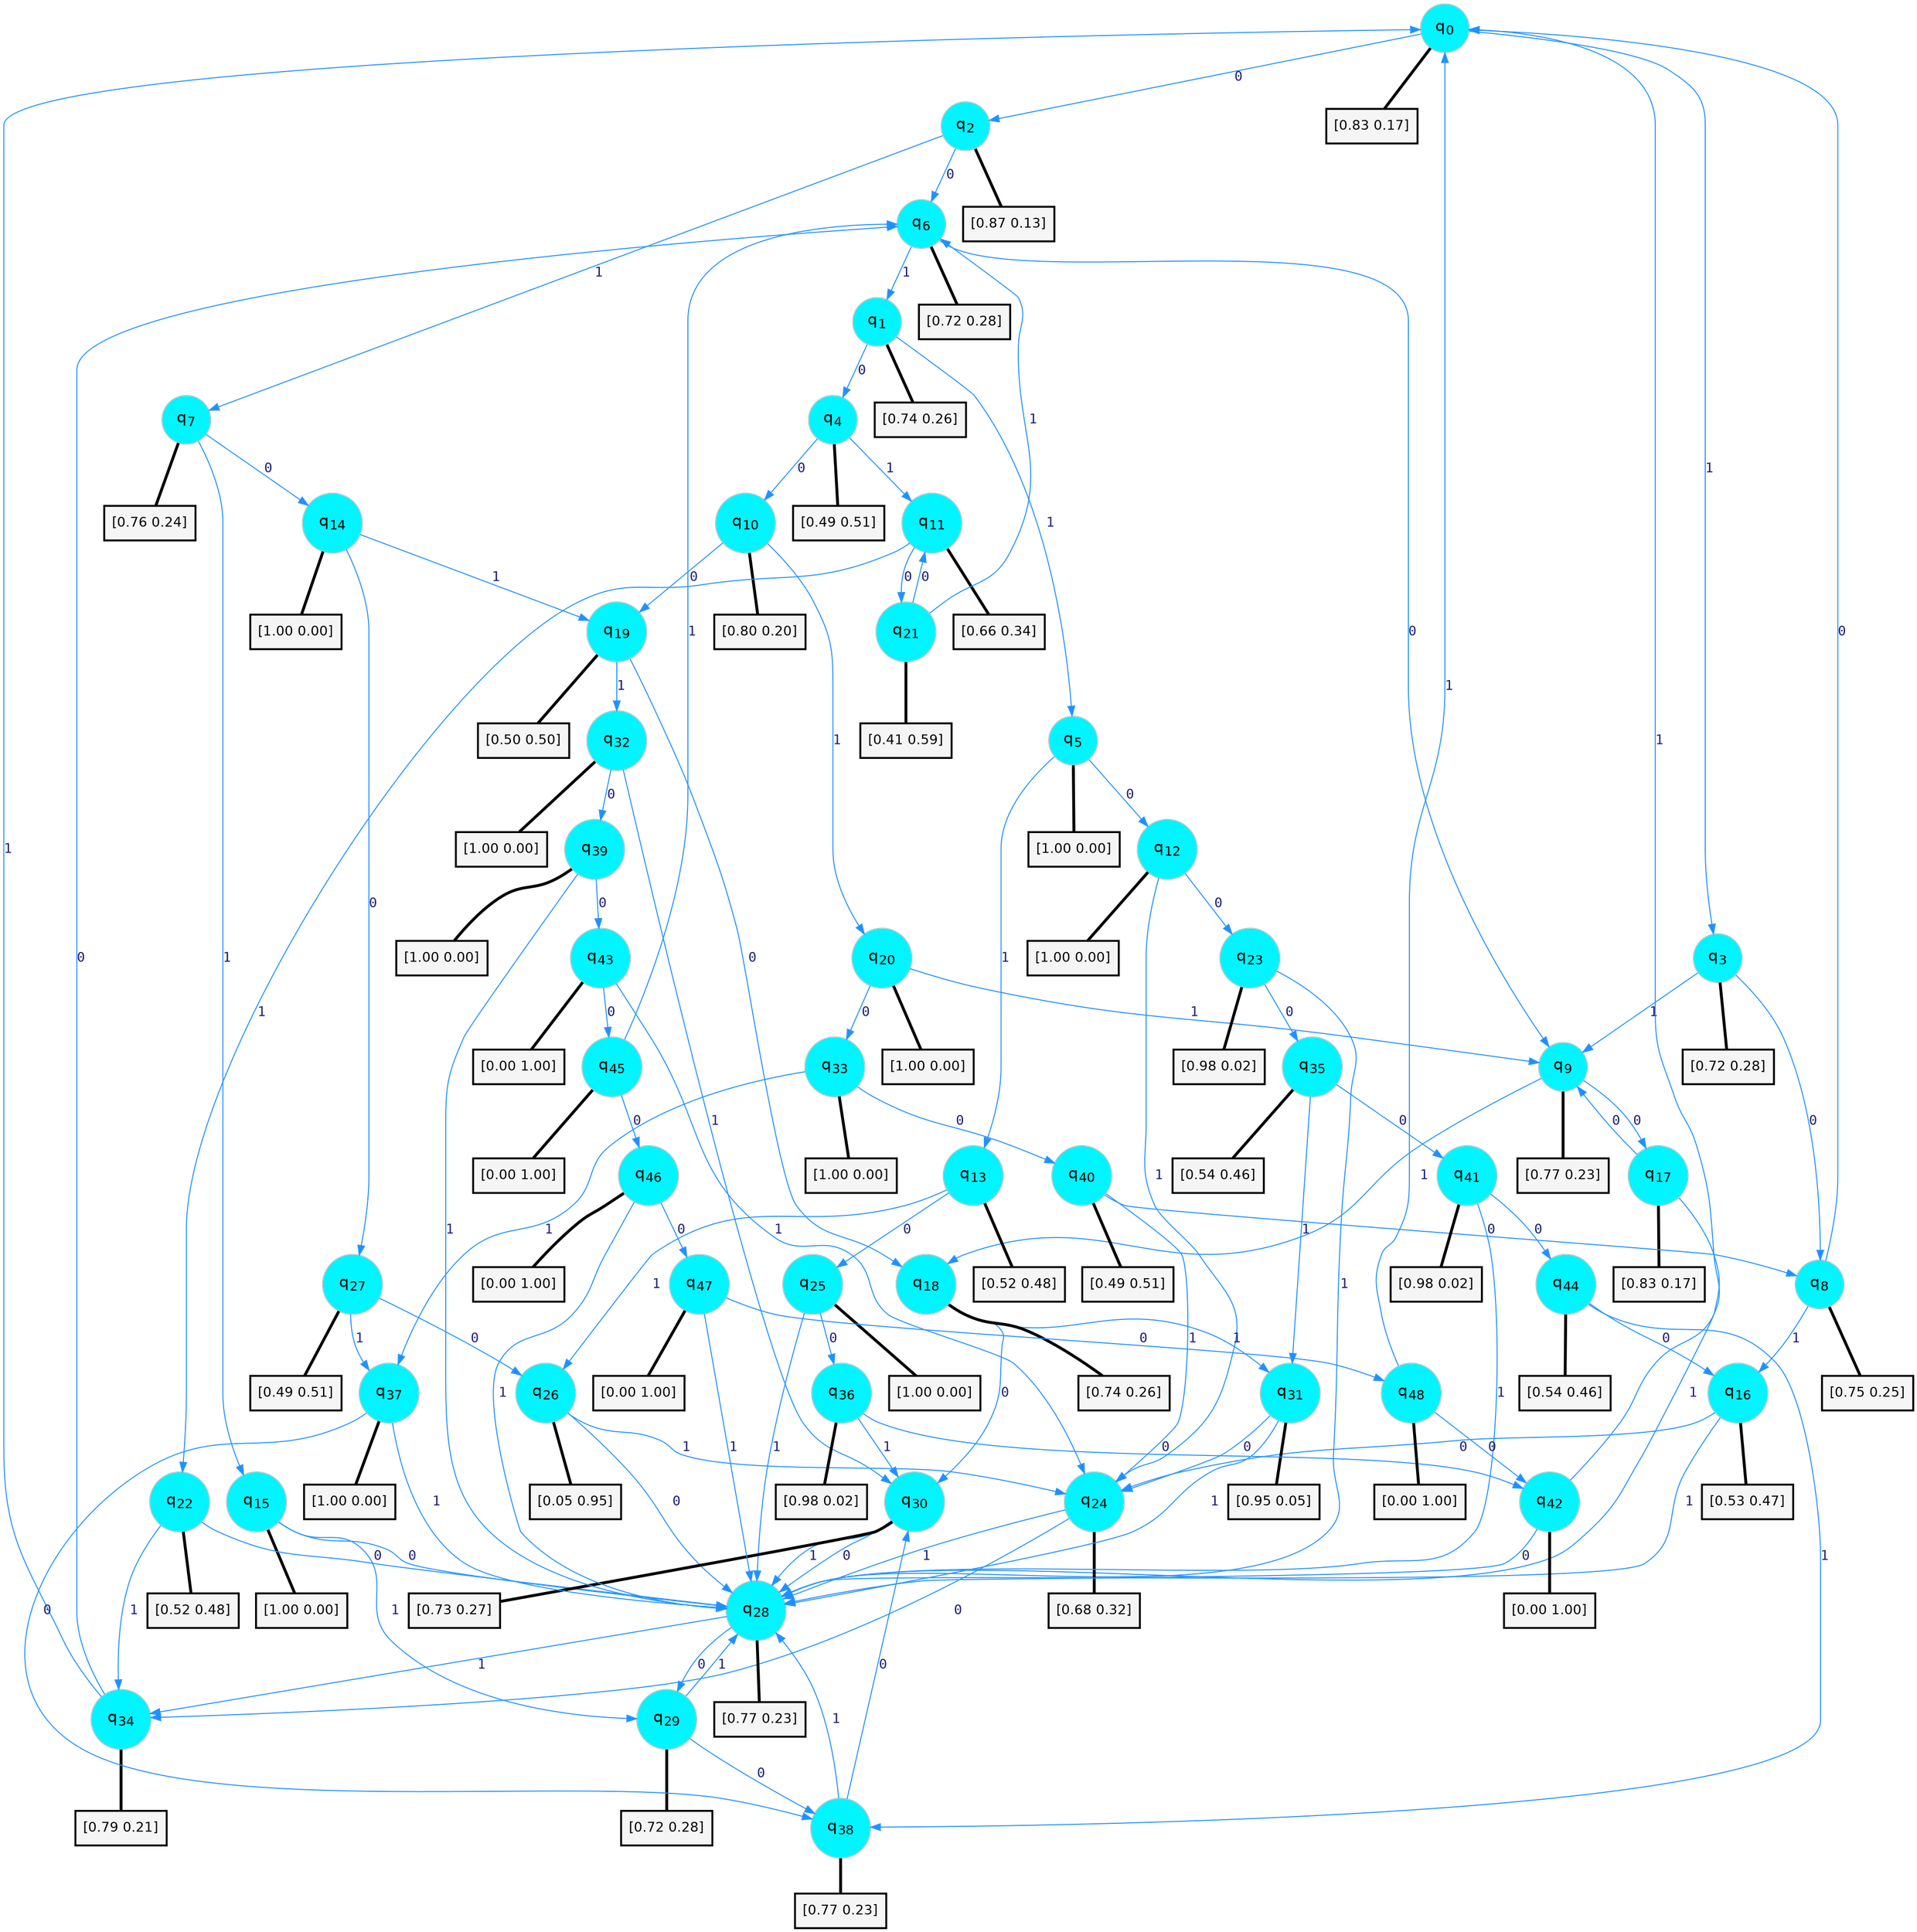 digraph G {
graph [
bgcolor=transparent, dpi=300, rankdir=TD, size="40,25"];
node [
color=gray, fillcolor=turquoise1, fontcolor=black, fontname=Helvetica, fontsize=16, fontweight=bold, shape=circle, style=filled];
edge [
arrowsize=1, color=dodgerblue1, fontcolor=midnightblue, fontname=courier, fontweight=bold, penwidth=1, style=solid, weight=20];
0[label=<q<SUB>0</SUB>>];
1[label=<q<SUB>1</SUB>>];
2[label=<q<SUB>2</SUB>>];
3[label=<q<SUB>3</SUB>>];
4[label=<q<SUB>4</SUB>>];
5[label=<q<SUB>5</SUB>>];
6[label=<q<SUB>6</SUB>>];
7[label=<q<SUB>7</SUB>>];
8[label=<q<SUB>8</SUB>>];
9[label=<q<SUB>9</SUB>>];
10[label=<q<SUB>10</SUB>>];
11[label=<q<SUB>11</SUB>>];
12[label=<q<SUB>12</SUB>>];
13[label=<q<SUB>13</SUB>>];
14[label=<q<SUB>14</SUB>>];
15[label=<q<SUB>15</SUB>>];
16[label=<q<SUB>16</SUB>>];
17[label=<q<SUB>17</SUB>>];
18[label=<q<SUB>18</SUB>>];
19[label=<q<SUB>19</SUB>>];
20[label=<q<SUB>20</SUB>>];
21[label=<q<SUB>21</SUB>>];
22[label=<q<SUB>22</SUB>>];
23[label=<q<SUB>23</SUB>>];
24[label=<q<SUB>24</SUB>>];
25[label=<q<SUB>25</SUB>>];
26[label=<q<SUB>26</SUB>>];
27[label=<q<SUB>27</SUB>>];
28[label=<q<SUB>28</SUB>>];
29[label=<q<SUB>29</SUB>>];
30[label=<q<SUB>30</SUB>>];
31[label=<q<SUB>31</SUB>>];
32[label=<q<SUB>32</SUB>>];
33[label=<q<SUB>33</SUB>>];
34[label=<q<SUB>34</SUB>>];
35[label=<q<SUB>35</SUB>>];
36[label=<q<SUB>36</SUB>>];
37[label=<q<SUB>37</SUB>>];
38[label=<q<SUB>38</SUB>>];
39[label=<q<SUB>39</SUB>>];
40[label=<q<SUB>40</SUB>>];
41[label=<q<SUB>41</SUB>>];
42[label=<q<SUB>42</SUB>>];
43[label=<q<SUB>43</SUB>>];
44[label=<q<SUB>44</SUB>>];
45[label=<q<SUB>45</SUB>>];
46[label=<q<SUB>46</SUB>>];
47[label=<q<SUB>47</SUB>>];
48[label=<q<SUB>48</SUB>>];
49[label="[0.83 0.17]", shape=box,fontcolor=black, fontname=Helvetica, fontsize=14, penwidth=2, fillcolor=whitesmoke,color=black];
50[label="[0.74 0.26]", shape=box,fontcolor=black, fontname=Helvetica, fontsize=14, penwidth=2, fillcolor=whitesmoke,color=black];
51[label="[0.87 0.13]", shape=box,fontcolor=black, fontname=Helvetica, fontsize=14, penwidth=2, fillcolor=whitesmoke,color=black];
52[label="[0.72 0.28]", shape=box,fontcolor=black, fontname=Helvetica, fontsize=14, penwidth=2, fillcolor=whitesmoke,color=black];
53[label="[0.49 0.51]", shape=box,fontcolor=black, fontname=Helvetica, fontsize=14, penwidth=2, fillcolor=whitesmoke,color=black];
54[label="[1.00 0.00]", shape=box,fontcolor=black, fontname=Helvetica, fontsize=14, penwidth=2, fillcolor=whitesmoke,color=black];
55[label="[0.72 0.28]", shape=box,fontcolor=black, fontname=Helvetica, fontsize=14, penwidth=2, fillcolor=whitesmoke,color=black];
56[label="[0.76 0.24]", shape=box,fontcolor=black, fontname=Helvetica, fontsize=14, penwidth=2, fillcolor=whitesmoke,color=black];
57[label="[0.75 0.25]", shape=box,fontcolor=black, fontname=Helvetica, fontsize=14, penwidth=2, fillcolor=whitesmoke,color=black];
58[label="[0.77 0.23]", shape=box,fontcolor=black, fontname=Helvetica, fontsize=14, penwidth=2, fillcolor=whitesmoke,color=black];
59[label="[0.80 0.20]", shape=box,fontcolor=black, fontname=Helvetica, fontsize=14, penwidth=2, fillcolor=whitesmoke,color=black];
60[label="[0.66 0.34]", shape=box,fontcolor=black, fontname=Helvetica, fontsize=14, penwidth=2, fillcolor=whitesmoke,color=black];
61[label="[1.00 0.00]", shape=box,fontcolor=black, fontname=Helvetica, fontsize=14, penwidth=2, fillcolor=whitesmoke,color=black];
62[label="[0.52 0.48]", shape=box,fontcolor=black, fontname=Helvetica, fontsize=14, penwidth=2, fillcolor=whitesmoke,color=black];
63[label="[1.00 0.00]", shape=box,fontcolor=black, fontname=Helvetica, fontsize=14, penwidth=2, fillcolor=whitesmoke,color=black];
64[label="[1.00 0.00]", shape=box,fontcolor=black, fontname=Helvetica, fontsize=14, penwidth=2, fillcolor=whitesmoke,color=black];
65[label="[0.53 0.47]", shape=box,fontcolor=black, fontname=Helvetica, fontsize=14, penwidth=2, fillcolor=whitesmoke,color=black];
66[label="[0.83 0.17]", shape=box,fontcolor=black, fontname=Helvetica, fontsize=14, penwidth=2, fillcolor=whitesmoke,color=black];
67[label="[0.74 0.26]", shape=box,fontcolor=black, fontname=Helvetica, fontsize=14, penwidth=2, fillcolor=whitesmoke,color=black];
68[label="[0.50 0.50]", shape=box,fontcolor=black, fontname=Helvetica, fontsize=14, penwidth=2, fillcolor=whitesmoke,color=black];
69[label="[1.00 0.00]", shape=box,fontcolor=black, fontname=Helvetica, fontsize=14, penwidth=2, fillcolor=whitesmoke,color=black];
70[label="[0.41 0.59]", shape=box,fontcolor=black, fontname=Helvetica, fontsize=14, penwidth=2, fillcolor=whitesmoke,color=black];
71[label="[0.52 0.48]", shape=box,fontcolor=black, fontname=Helvetica, fontsize=14, penwidth=2, fillcolor=whitesmoke,color=black];
72[label="[0.98 0.02]", shape=box,fontcolor=black, fontname=Helvetica, fontsize=14, penwidth=2, fillcolor=whitesmoke,color=black];
73[label="[0.68 0.32]", shape=box,fontcolor=black, fontname=Helvetica, fontsize=14, penwidth=2, fillcolor=whitesmoke,color=black];
74[label="[1.00 0.00]", shape=box,fontcolor=black, fontname=Helvetica, fontsize=14, penwidth=2, fillcolor=whitesmoke,color=black];
75[label="[0.05 0.95]", shape=box,fontcolor=black, fontname=Helvetica, fontsize=14, penwidth=2, fillcolor=whitesmoke,color=black];
76[label="[0.49 0.51]", shape=box,fontcolor=black, fontname=Helvetica, fontsize=14, penwidth=2, fillcolor=whitesmoke,color=black];
77[label="[0.77 0.23]", shape=box,fontcolor=black, fontname=Helvetica, fontsize=14, penwidth=2, fillcolor=whitesmoke,color=black];
78[label="[0.72 0.28]", shape=box,fontcolor=black, fontname=Helvetica, fontsize=14, penwidth=2, fillcolor=whitesmoke,color=black];
79[label="[0.73 0.27]", shape=box,fontcolor=black, fontname=Helvetica, fontsize=14, penwidth=2, fillcolor=whitesmoke,color=black];
80[label="[0.95 0.05]", shape=box,fontcolor=black, fontname=Helvetica, fontsize=14, penwidth=2, fillcolor=whitesmoke,color=black];
81[label="[1.00 0.00]", shape=box,fontcolor=black, fontname=Helvetica, fontsize=14, penwidth=2, fillcolor=whitesmoke,color=black];
82[label="[1.00 0.00]", shape=box,fontcolor=black, fontname=Helvetica, fontsize=14, penwidth=2, fillcolor=whitesmoke,color=black];
83[label="[0.79 0.21]", shape=box,fontcolor=black, fontname=Helvetica, fontsize=14, penwidth=2, fillcolor=whitesmoke,color=black];
84[label="[0.54 0.46]", shape=box,fontcolor=black, fontname=Helvetica, fontsize=14, penwidth=2, fillcolor=whitesmoke,color=black];
85[label="[0.98 0.02]", shape=box,fontcolor=black, fontname=Helvetica, fontsize=14, penwidth=2, fillcolor=whitesmoke,color=black];
86[label="[1.00 0.00]", shape=box,fontcolor=black, fontname=Helvetica, fontsize=14, penwidth=2, fillcolor=whitesmoke,color=black];
87[label="[0.77 0.23]", shape=box,fontcolor=black, fontname=Helvetica, fontsize=14, penwidth=2, fillcolor=whitesmoke,color=black];
88[label="[1.00 0.00]", shape=box,fontcolor=black, fontname=Helvetica, fontsize=14, penwidth=2, fillcolor=whitesmoke,color=black];
89[label="[0.49 0.51]", shape=box,fontcolor=black, fontname=Helvetica, fontsize=14, penwidth=2, fillcolor=whitesmoke,color=black];
90[label="[0.98 0.02]", shape=box,fontcolor=black, fontname=Helvetica, fontsize=14, penwidth=2, fillcolor=whitesmoke,color=black];
91[label="[0.00 1.00]", shape=box,fontcolor=black, fontname=Helvetica, fontsize=14, penwidth=2, fillcolor=whitesmoke,color=black];
92[label="[0.00 1.00]", shape=box,fontcolor=black, fontname=Helvetica, fontsize=14, penwidth=2, fillcolor=whitesmoke,color=black];
93[label="[0.54 0.46]", shape=box,fontcolor=black, fontname=Helvetica, fontsize=14, penwidth=2, fillcolor=whitesmoke,color=black];
94[label="[0.00 1.00]", shape=box,fontcolor=black, fontname=Helvetica, fontsize=14, penwidth=2, fillcolor=whitesmoke,color=black];
95[label="[0.00 1.00]", shape=box,fontcolor=black, fontname=Helvetica, fontsize=14, penwidth=2, fillcolor=whitesmoke,color=black];
96[label="[0.00 1.00]", shape=box,fontcolor=black, fontname=Helvetica, fontsize=14, penwidth=2, fillcolor=whitesmoke,color=black];
97[label="[0.00 1.00]", shape=box,fontcolor=black, fontname=Helvetica, fontsize=14, penwidth=2, fillcolor=whitesmoke,color=black];
0->2 [label=0];
0->3 [label=1];
0->49 [arrowhead=none, penwidth=3,color=black];
1->4 [label=0];
1->5 [label=1];
1->50 [arrowhead=none, penwidth=3,color=black];
2->6 [label=0];
2->7 [label=1];
2->51 [arrowhead=none, penwidth=3,color=black];
3->8 [label=0];
3->9 [label=1];
3->52 [arrowhead=none, penwidth=3,color=black];
4->10 [label=0];
4->11 [label=1];
4->53 [arrowhead=none, penwidth=3,color=black];
5->12 [label=0];
5->13 [label=1];
5->54 [arrowhead=none, penwidth=3,color=black];
6->9 [label=0];
6->1 [label=1];
6->55 [arrowhead=none, penwidth=3,color=black];
7->14 [label=0];
7->15 [label=1];
7->56 [arrowhead=none, penwidth=3,color=black];
8->0 [label=0];
8->16 [label=1];
8->57 [arrowhead=none, penwidth=3,color=black];
9->17 [label=0];
9->18 [label=1];
9->58 [arrowhead=none, penwidth=3,color=black];
10->19 [label=0];
10->20 [label=1];
10->59 [arrowhead=none, penwidth=3,color=black];
11->21 [label=0];
11->22 [label=1];
11->60 [arrowhead=none, penwidth=3,color=black];
12->23 [label=0];
12->24 [label=1];
12->61 [arrowhead=none, penwidth=3,color=black];
13->25 [label=0];
13->26 [label=1];
13->62 [arrowhead=none, penwidth=3,color=black];
14->27 [label=0];
14->19 [label=1];
14->63 [arrowhead=none, penwidth=3,color=black];
15->28 [label=0];
15->29 [label=1];
15->64 [arrowhead=none, penwidth=3,color=black];
16->24 [label=0];
16->28 [label=1];
16->65 [arrowhead=none, penwidth=3,color=black];
17->9 [label=0];
17->28 [label=1];
17->66 [arrowhead=none, penwidth=3,color=black];
18->30 [label=0];
18->31 [label=1];
18->67 [arrowhead=none, penwidth=3,color=black];
19->18 [label=0];
19->32 [label=1];
19->68 [arrowhead=none, penwidth=3,color=black];
20->33 [label=0];
20->9 [label=1];
20->69 [arrowhead=none, penwidth=3,color=black];
21->11 [label=0];
21->6 [label=1];
21->70 [arrowhead=none, penwidth=3,color=black];
22->28 [label=0];
22->34 [label=1];
22->71 [arrowhead=none, penwidth=3,color=black];
23->35 [label=0];
23->28 [label=1];
23->72 [arrowhead=none, penwidth=3,color=black];
24->34 [label=0];
24->28 [label=1];
24->73 [arrowhead=none, penwidth=3,color=black];
25->36 [label=0];
25->28 [label=1];
25->74 [arrowhead=none, penwidth=3,color=black];
26->28 [label=0];
26->24 [label=1];
26->75 [arrowhead=none, penwidth=3,color=black];
27->26 [label=0];
27->37 [label=1];
27->76 [arrowhead=none, penwidth=3,color=black];
28->29 [label=0];
28->34 [label=1];
28->77 [arrowhead=none, penwidth=3,color=black];
29->38 [label=0];
29->28 [label=1];
29->78 [arrowhead=none, penwidth=3,color=black];
30->28 [label=0];
30->28 [label=1];
30->79 [arrowhead=none, penwidth=3,color=black];
31->24 [label=0];
31->28 [label=1];
31->80 [arrowhead=none, penwidth=3,color=black];
32->39 [label=0];
32->30 [label=1];
32->81 [arrowhead=none, penwidth=3,color=black];
33->40 [label=0];
33->37 [label=1];
33->82 [arrowhead=none, penwidth=3,color=black];
34->6 [label=0];
34->0 [label=1];
34->83 [arrowhead=none, penwidth=3,color=black];
35->41 [label=0];
35->31 [label=1];
35->84 [arrowhead=none, penwidth=3,color=black];
36->42 [label=0];
36->30 [label=1];
36->85 [arrowhead=none, penwidth=3,color=black];
37->38 [label=0];
37->28 [label=1];
37->86 [arrowhead=none, penwidth=3,color=black];
38->30 [label=0];
38->28 [label=1];
38->87 [arrowhead=none, penwidth=3,color=black];
39->43 [label=0];
39->28 [label=1];
39->88 [arrowhead=none, penwidth=3,color=black];
40->8 [label=0];
40->24 [label=1];
40->89 [arrowhead=none, penwidth=3,color=black];
41->44 [label=0];
41->28 [label=1];
41->90 [arrowhead=none, penwidth=3,color=black];
42->28 [label=0];
42->0 [label=1];
42->91 [arrowhead=none, penwidth=3,color=black];
43->45 [label=0];
43->24 [label=1];
43->92 [arrowhead=none, penwidth=3,color=black];
44->16 [label=0];
44->38 [label=1];
44->93 [arrowhead=none, penwidth=3,color=black];
45->46 [label=0];
45->6 [label=1];
45->94 [arrowhead=none, penwidth=3,color=black];
46->47 [label=0];
46->28 [label=1];
46->95 [arrowhead=none, penwidth=3,color=black];
47->48 [label=0];
47->28 [label=1];
47->96 [arrowhead=none, penwidth=3,color=black];
48->42 [label=0];
48->0 [label=1];
48->97 [arrowhead=none, penwidth=3,color=black];
}
